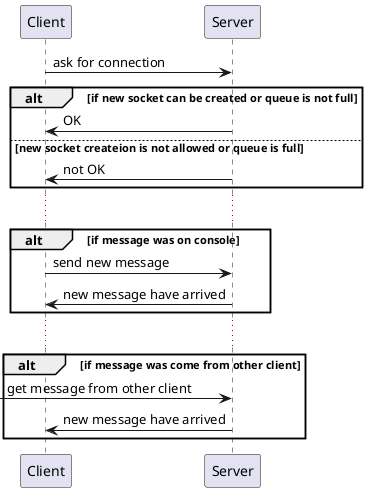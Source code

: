 @startuml
participant Client
Client -> Server : ask for connection
alt if new socket can be created or queue is not full
Server -> Client : OK
else new socket createion is not allowed or queue is full
Server -> Client : not OK
end
...
alt if message was on console
Client -> Server : send new message
Server -> Client : new message have arrived
end
...
alt if message was come from other client
-> Server : get message from other client
Server -> Client : new message have arrived
end
participant Server
@enduml

Для подключения к серверу необходимо создать сокет, запросить подключение у серверного сокета, если от сервера
приходит подтверждение подключения, то можно обмениваться данными. Сервер присылает сообщения по мере поступления от других клиентов,
т.е. получается схема обмена, вида не "запрос-ответ", а сервер является, по сути, ширкоковещательным маршрутизатором.